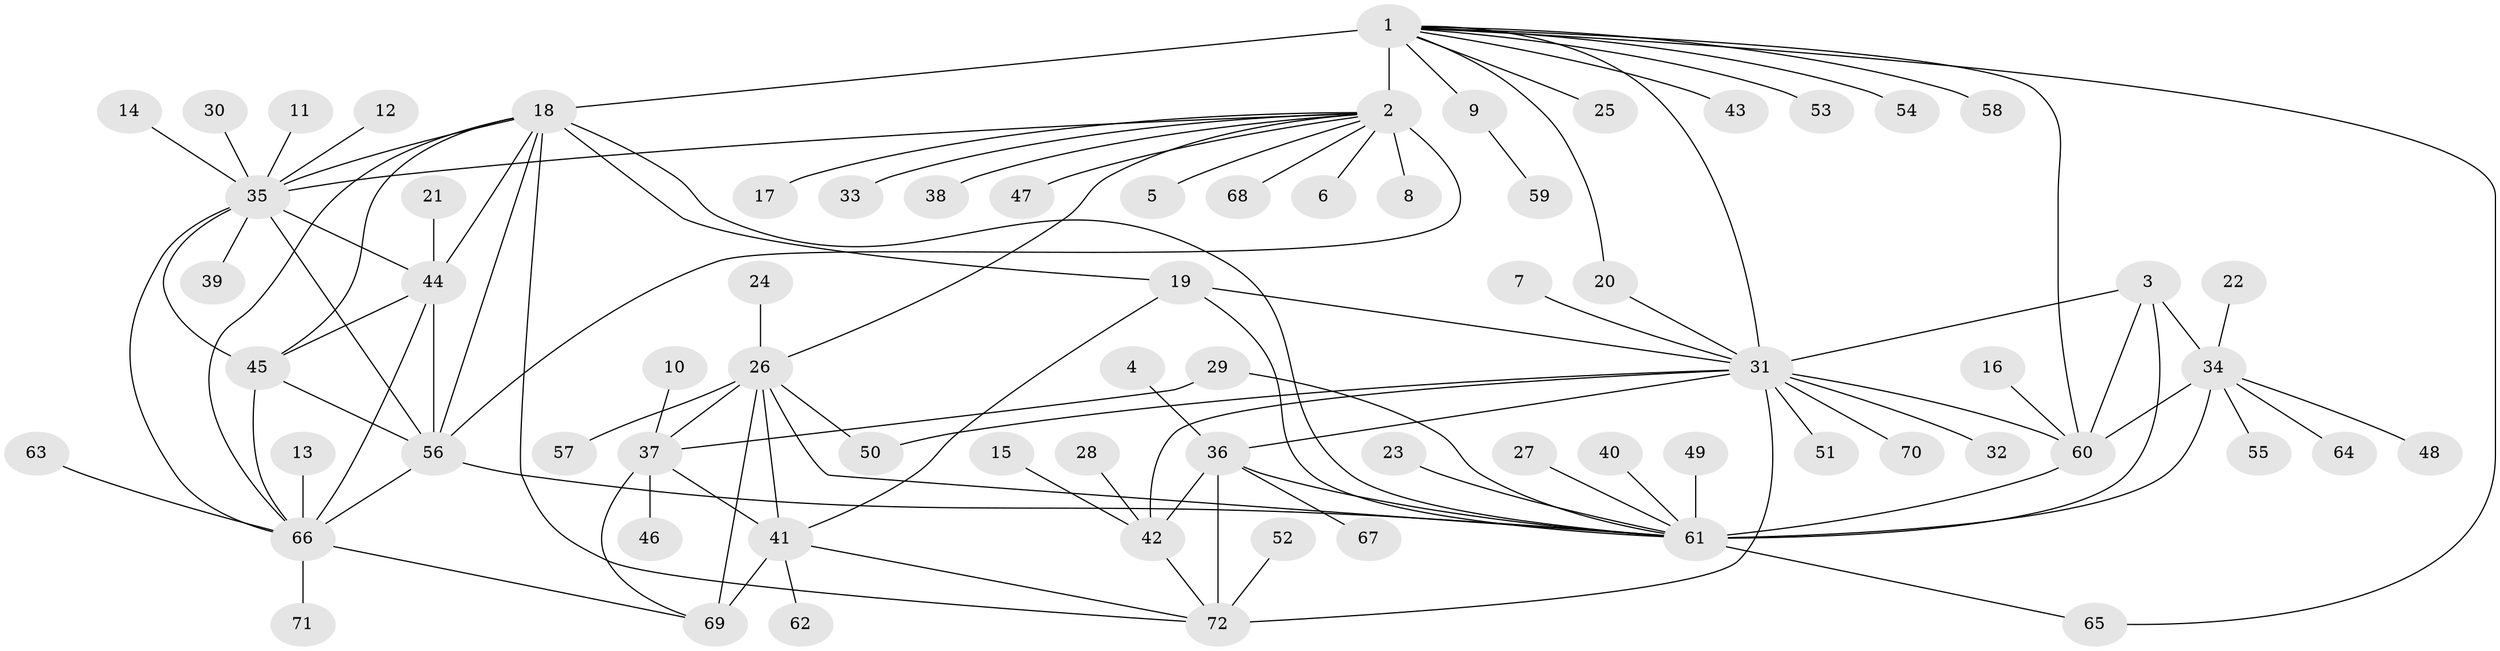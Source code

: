 // original degree distribution, {8: 0.04861111111111111, 11: 0.041666666666666664, 7: 0.041666666666666664, 12: 0.034722222222222224, 6: 0.027777777777777776, 10: 0.013888888888888888, 17: 0.006944444444444444, 9: 0.020833333333333332, 14: 0.006944444444444444, 3: 0.05555555555555555, 2: 0.14583333333333334, 1: 0.5555555555555556}
// Generated by graph-tools (version 1.1) at 2025/50/03/09/25 03:50:41]
// undirected, 72 vertices, 108 edges
graph export_dot {
graph [start="1"]
  node [color=gray90,style=filled];
  1;
  2;
  3;
  4;
  5;
  6;
  7;
  8;
  9;
  10;
  11;
  12;
  13;
  14;
  15;
  16;
  17;
  18;
  19;
  20;
  21;
  22;
  23;
  24;
  25;
  26;
  27;
  28;
  29;
  30;
  31;
  32;
  33;
  34;
  35;
  36;
  37;
  38;
  39;
  40;
  41;
  42;
  43;
  44;
  45;
  46;
  47;
  48;
  49;
  50;
  51;
  52;
  53;
  54;
  55;
  56;
  57;
  58;
  59;
  60;
  61;
  62;
  63;
  64;
  65;
  66;
  67;
  68;
  69;
  70;
  71;
  72;
  1 -- 2 [weight=12.0];
  1 -- 9 [weight=1.0];
  1 -- 18 [weight=1.0];
  1 -- 20 [weight=1.0];
  1 -- 25 [weight=1.0];
  1 -- 31 [weight=1.0];
  1 -- 43 [weight=1.0];
  1 -- 53 [weight=1.0];
  1 -- 54 [weight=1.0];
  1 -- 58 [weight=1.0];
  1 -- 60 [weight=1.0];
  1 -- 65 [weight=1.0];
  2 -- 5 [weight=1.0];
  2 -- 6 [weight=1.0];
  2 -- 8 [weight=1.0];
  2 -- 17 [weight=1.0];
  2 -- 26 [weight=1.0];
  2 -- 33 [weight=1.0];
  2 -- 35 [weight=1.0];
  2 -- 38 [weight=1.0];
  2 -- 47 [weight=1.0];
  2 -- 56 [weight=1.0];
  2 -- 68 [weight=1.0];
  3 -- 31 [weight=1.0];
  3 -- 34 [weight=1.0];
  3 -- 60 [weight=1.0];
  3 -- 61 [weight=4.0];
  4 -- 36 [weight=1.0];
  7 -- 31 [weight=1.0];
  9 -- 59 [weight=1.0];
  10 -- 37 [weight=1.0];
  11 -- 35 [weight=1.0];
  12 -- 35 [weight=1.0];
  13 -- 66 [weight=1.0];
  14 -- 35 [weight=1.0];
  15 -- 42 [weight=1.0];
  16 -- 60 [weight=1.0];
  18 -- 19 [weight=1.0];
  18 -- 35 [weight=1.0];
  18 -- 44 [weight=1.0];
  18 -- 45 [weight=1.0];
  18 -- 56 [weight=2.0];
  18 -- 61 [weight=1.0];
  18 -- 66 [weight=1.0];
  18 -- 72 [weight=1.0];
  19 -- 31 [weight=1.0];
  19 -- 41 [weight=1.0];
  19 -- 61 [weight=1.0];
  20 -- 31 [weight=1.0];
  21 -- 44 [weight=1.0];
  22 -- 34 [weight=1.0];
  23 -- 61 [weight=1.0];
  24 -- 26 [weight=1.0];
  26 -- 37 [weight=4.0];
  26 -- 41 [weight=4.0];
  26 -- 50 [weight=1.0];
  26 -- 57 [weight=1.0];
  26 -- 61 [weight=1.0];
  26 -- 69 [weight=4.0];
  27 -- 61 [weight=1.0];
  28 -- 42 [weight=1.0];
  29 -- 37 [weight=1.0];
  29 -- 61 [weight=1.0];
  30 -- 35 [weight=1.0];
  31 -- 32 [weight=1.0];
  31 -- 36 [weight=1.0];
  31 -- 42 [weight=1.0];
  31 -- 50 [weight=1.0];
  31 -- 51 [weight=1.0];
  31 -- 60 [weight=1.0];
  31 -- 70 [weight=1.0];
  31 -- 72 [weight=4.0];
  34 -- 48 [weight=1.0];
  34 -- 55 [weight=1.0];
  34 -- 60 [weight=1.0];
  34 -- 61 [weight=4.0];
  34 -- 64 [weight=1.0];
  35 -- 39 [weight=1.0];
  35 -- 44 [weight=1.0];
  35 -- 45 [weight=1.0];
  35 -- 56 [weight=2.0];
  35 -- 66 [weight=1.0];
  36 -- 42 [weight=1.0];
  36 -- 61 [weight=1.0];
  36 -- 67 [weight=1.0];
  36 -- 72 [weight=4.0];
  37 -- 41 [weight=1.0];
  37 -- 46 [weight=1.0];
  37 -- 69 [weight=1.0];
  40 -- 61 [weight=1.0];
  41 -- 62 [weight=1.0];
  41 -- 69 [weight=1.0];
  41 -- 72 [weight=1.0];
  42 -- 72 [weight=4.0];
  44 -- 45 [weight=1.0];
  44 -- 56 [weight=2.0];
  44 -- 66 [weight=1.0];
  45 -- 56 [weight=2.0];
  45 -- 66 [weight=1.0];
  49 -- 61 [weight=1.0];
  52 -- 72 [weight=1.0];
  56 -- 61 [weight=1.0];
  56 -- 66 [weight=2.0];
  60 -- 61 [weight=4.0];
  61 -- 65 [weight=1.0];
  63 -- 66 [weight=1.0];
  66 -- 69 [weight=1.0];
  66 -- 71 [weight=1.0];
}
